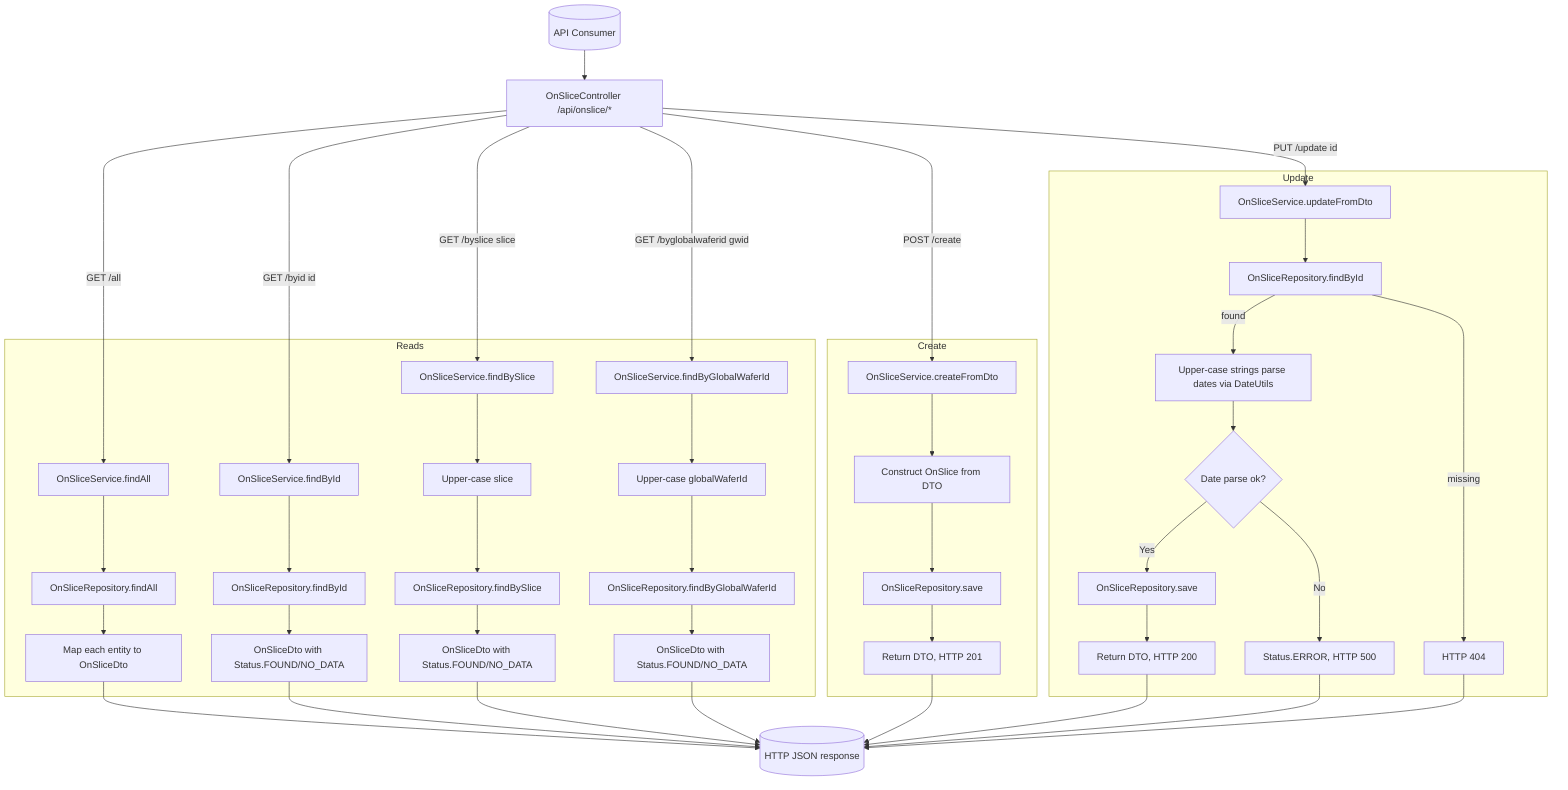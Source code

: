 flowchart TD
    Client[(API Consumer)] --> Controller[OnSliceController /api/onslice/*]

    Controller -->|GET /all| ServiceAll[OnSliceService.findAll]
    Controller -->|GET /byid id| ServiceById[OnSliceService.findById]
    Controller -->|GET /byslice slice| ServiceBySlice[OnSliceService.findBySlice]
    Controller -->|GET /byglobalwaferid gwid| ServiceByGwid[OnSliceService.findByGlobalWaferId]
    Controller -->|POST /create| ServiceCreate[OnSliceService.createFromDto]
    Controller -->|PUT /update id| ServiceUpdate[OnSliceService.updateFromDto]

    subgraph Reads
        ServiceAll --> RepoAll[OnSliceRepository.findAll]
        ServiceById --> RepoId[OnSliceRepository.findById]
        ServiceBySlice --> NormalizeSlice[Upper-case slice]
        NormalizeSlice --> RepoSlice[OnSliceRepository.findBySlice]
        ServiceByGwid --> NormalizeGwid[Upper-case globalWaferId]
        NormalizeGwid --> RepoGwid[OnSliceRepository.findByGlobalWaferId]
        RepoAll --> MapAll[Map each entity to OnSliceDto]
        RepoId --> MapId[OnSliceDto with Status.FOUND/NO_DATA]
        RepoSlice --> MapSlice[OnSliceDto with Status.FOUND/NO_DATA]
        RepoGwid --> MapGwid[OnSliceDto with Status.FOUND/NO_DATA]
    end

    subgraph Create
        ServiceCreate --> MapCreate[Construct OnSlice from DTO]
        MapCreate --> RepoSaveCreate[OnSliceRepository.save]
        RepoSaveCreate --> DtoCreate[Return DTO, HTTP 201]
    end

    subgraph Update
        ServiceUpdate --> RepoLookupUpdate[OnSliceRepository.findById]
        RepoLookupUpdate -->|missing| NotFound[HTTP 404]
    RepoLookupUpdate -->|found| PrepareUpdate[Upper-case strings parse dates via DateUtils]
        PrepareUpdate --> DateValid{Date parse ok?}
        DateValid -- No --> ErrorUpdate[Status.ERROR, HTTP 500]
        DateValid -- Yes --> RepoSaveUpdate[OnSliceRepository.save]
        RepoSaveUpdate --> DtoUpdate[Return DTO, HTTP 200]
    end

    MapAll --> ClientResponse[(HTTP JSON response)]
    MapId --> ClientResponse
    MapSlice --> ClientResponse
    MapGwid --> ClientResponse
    DtoCreate --> ClientResponse
    DtoUpdate --> ClientResponse
    ErrorUpdate --> ClientResponse
    NotFound --> ClientResponse